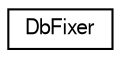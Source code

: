 digraph "Graphical Class Hierarchy"
{
  edge [fontname="FreeSans",fontsize="10",labelfontname="FreeSans",labelfontsize="10"];
  node [fontname="FreeSans",fontsize="10",shape=record];
  rankdir="LR";
  Node0 [label="DbFixer",height=0.2,width=0.4,color="black", fillcolor="white", style="filled",URL="$structDbFixer.html"];
}
